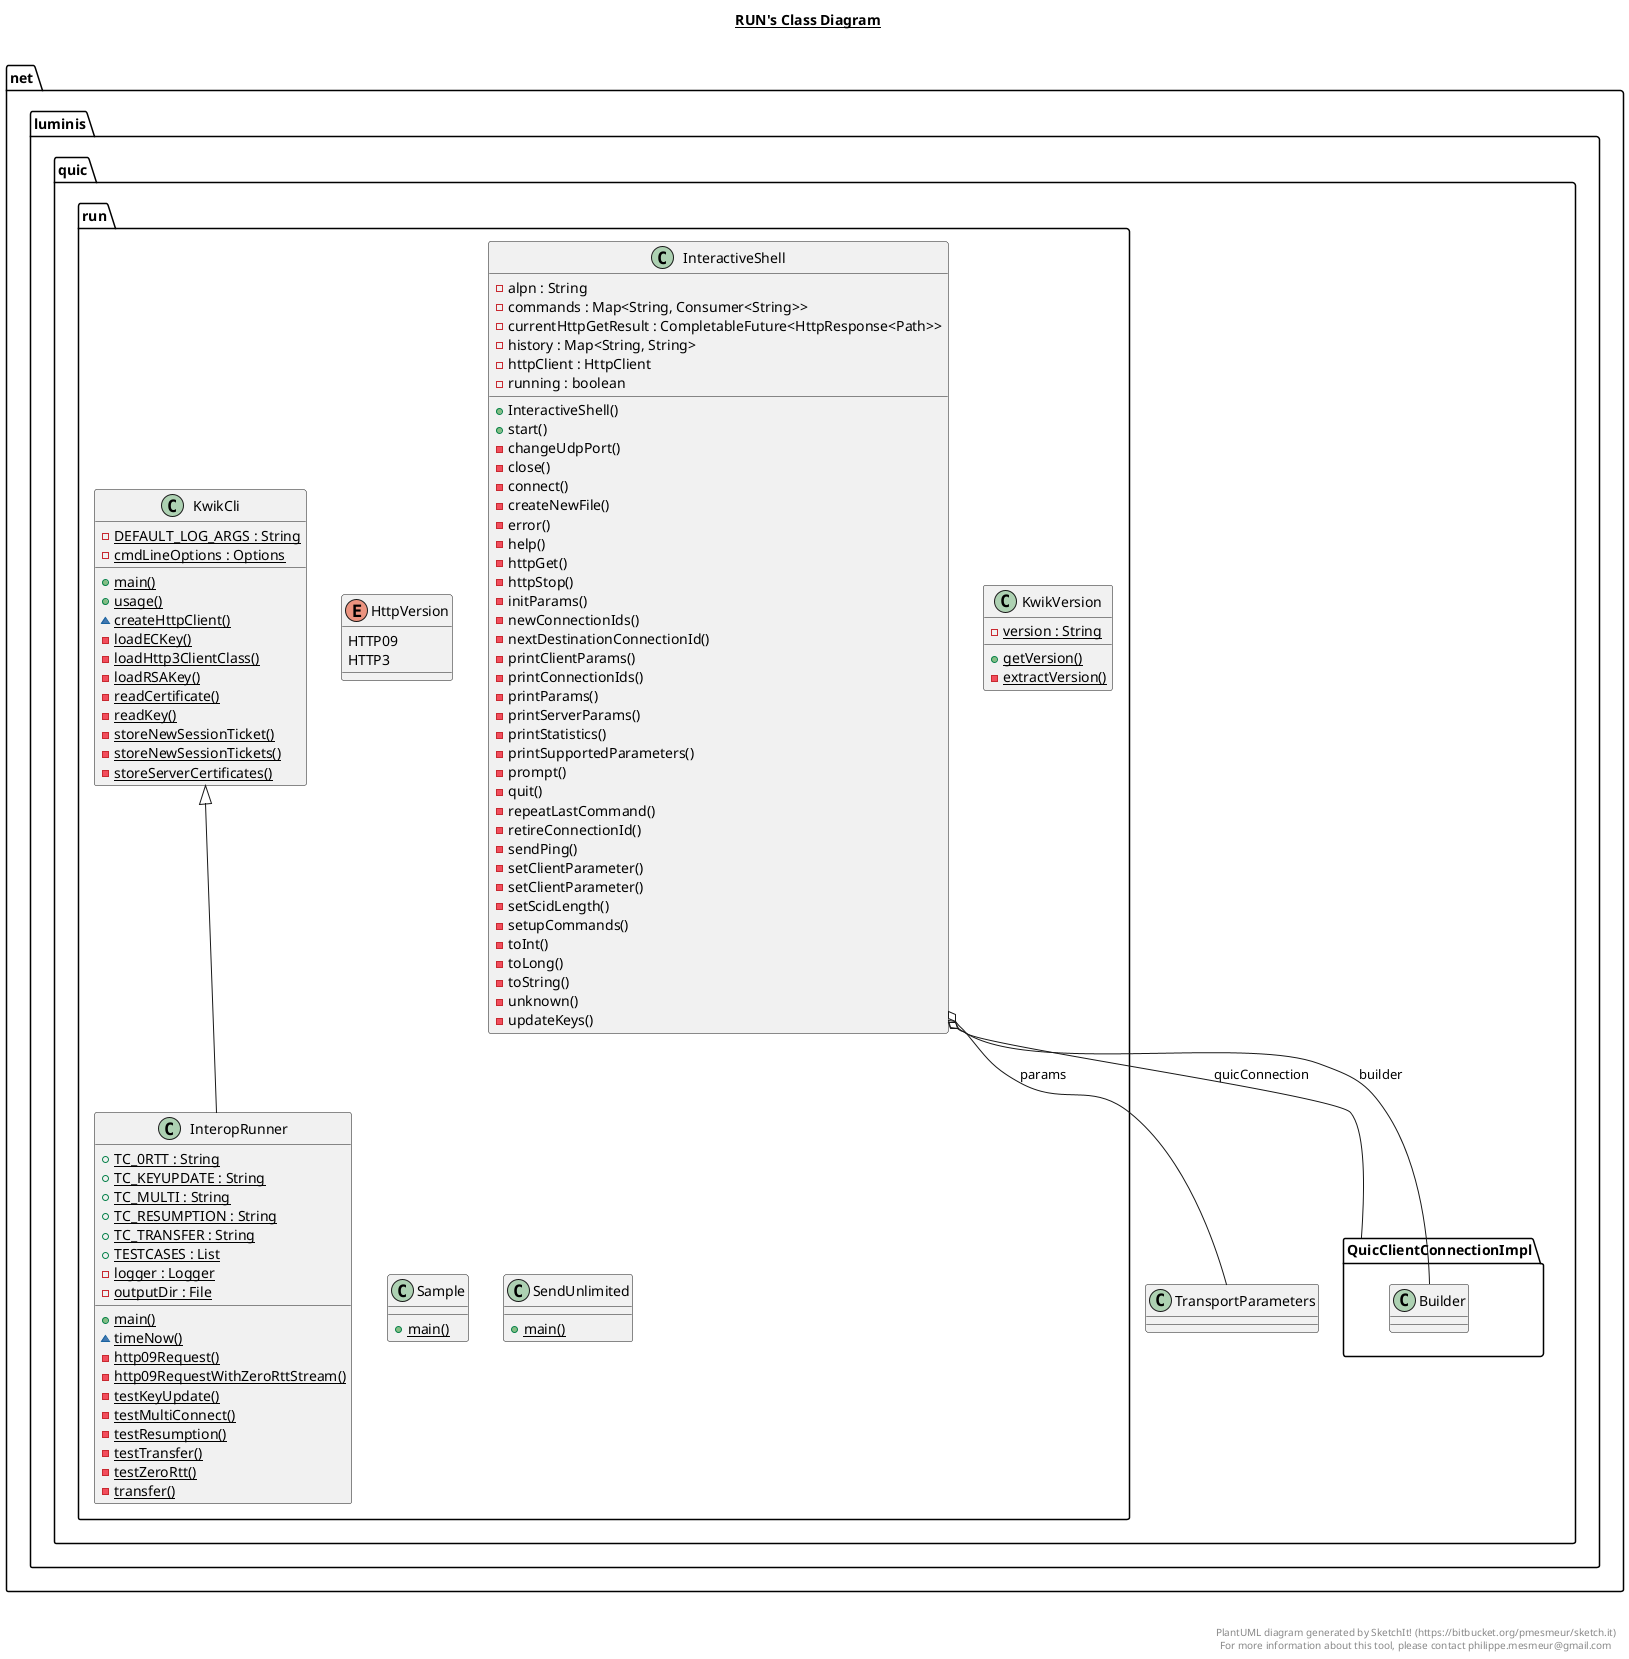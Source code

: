 @startuml

title __RUN's Class Diagram__\n

  namespace net.luminis.quic {
    namespace run {
      class net.luminis.quic.run.InteractiveShell {
          - alpn : String
          - commands : Map<String, Consumer<String>>
          - currentHttpGetResult : CompletableFuture<HttpResponse<Path>>
          - history : Map<String, String>
          - httpClient : HttpClient
          - running : boolean
          + InteractiveShell()
          + start()
          - changeUdpPort()
          - close()
          - connect()
          - createNewFile()
          - error()
          - help()
          - httpGet()
          - httpStop()
          - initParams()
          - newConnectionIds()
          - nextDestinationConnectionId()
          - printClientParams()
          - printConnectionIds()
          - printParams()
          - printServerParams()
          - printStatistics()
          - printSupportedParameters()
          - prompt()
          - quit()
          - repeatLastCommand()
          - retireConnectionId()
          - sendPing()
          - setClientParameter()
          - setClientParameter()
          - setScidLength()
          - setupCommands()
          - toInt()
          - toLong()
          - toString()
          - unknown()
          - updateKeys()
      }
    }
  }
  

  namespace net.luminis.quic {
    namespace run {
      class net.luminis.quic.run.InteropRunner {
          {static} + TC_0RTT : String
          {static} + TC_KEYUPDATE : String
          {static} + TC_MULTI : String
          {static} + TC_RESUMPTION : String
          {static} + TC_TRANSFER : String
          {static} + TESTCASES : List
          {static} - logger : Logger
          {static} - outputDir : File
          {static} + main()
          {static} ~ timeNow()
          {static} - http09Request()
          {static} - http09RequestWithZeroRttStream()
          {static} - testKeyUpdate()
          {static} - testMultiConnect()
          {static} - testResumption()
          {static} - testTransfer()
          {static} - testZeroRtt()
          {static} - transfer()
      }
    }
  }
  

  namespace net.luminis.quic {
    namespace run {
      class net.luminis.quic.run.KwikCli {
          {static} - DEFAULT_LOG_ARGS : String
          {static} - cmdLineOptions : Options
          {static} + main()
          {static} + usage()
          {static} ~ createHttpClient()
          {static} - loadECKey()
          {static} - loadHttp3ClientClass()
          {static} - loadRSAKey()
          {static} - readCertificate()
          {static} - readKey()
          {static} - storeNewSessionTicket()
          {static} - storeNewSessionTickets()
          {static} - storeServerCertificates()
      }
    }
  }
  

  namespace net.luminis.quic {
    namespace run {
      enum HttpVersion {
        HTTP09
        HTTP3
      }
    }
  }
  

  namespace net.luminis.quic {
    namespace run {
      class net.luminis.quic.run.KwikVersion {
          {static} - version : String
          {static} + getVersion()
          {static} - extractVersion()
      }
    }
  }
  

  namespace net.luminis.quic {
    namespace run {
      class net.luminis.quic.run.Sample {
          {static} + main()
      }
    }
  }
  

  namespace net.luminis.quic {
    namespace run {
      class net.luminis.quic.run.SendUnlimited {
          {static} + main()
      }
    }
  }
  

  net.luminis.quic.run.InteractiveShell o-- net.luminis.quic.QuicClientConnectionImpl.Builder : builder
  net.luminis.quic.run.InteractiveShell o-- net.luminis.quic.run.KwikCli.HttpVersion : httpVersion
  net.luminis.quic.run.InteractiveShell o-- net.luminis.quic.TransportParameters : params
  net.luminis.quic.run.InteractiveShell o-- net.luminis.quic.QuicClientConnectionImpl : quicConnection
  net.luminis.quic.run.InteropRunner -up-|> net.luminis.quic.run.KwikCli
  net.luminis.quic.run.KwikCli +-down- net.luminis.quic.run.KwikCli.HttpVersion


right footer


PlantUML diagram generated by SketchIt! (https://bitbucket.org/pmesmeur/sketch.it)
For more information about this tool, please contact philippe.mesmeur@gmail.com
endfooter

@enduml
